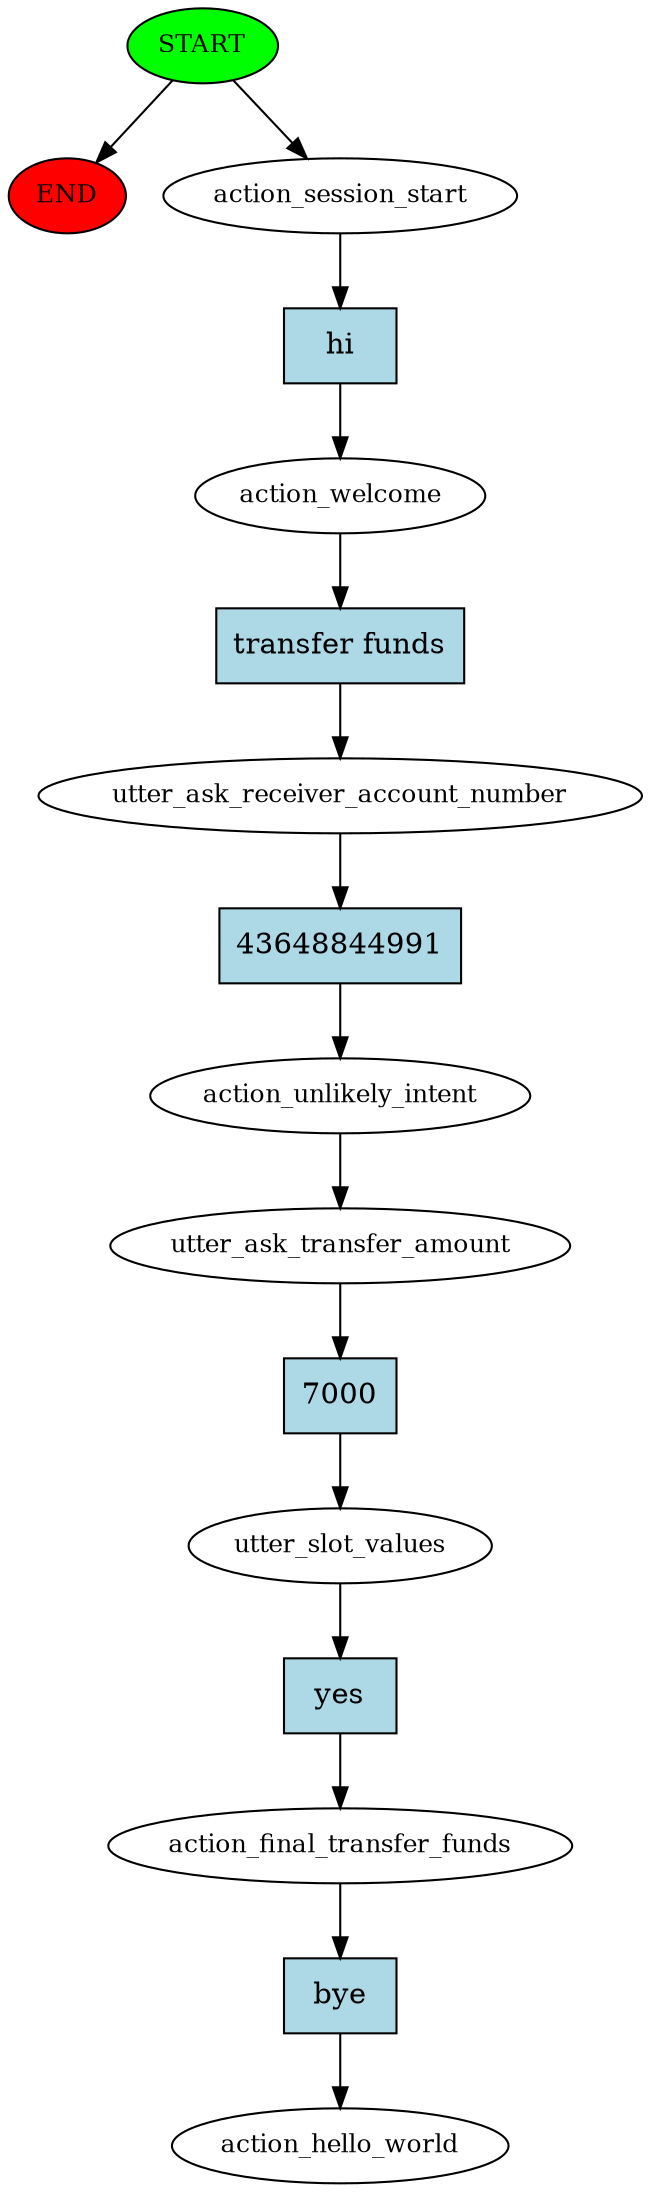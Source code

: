 digraph  {
0 [class="start active", fillcolor=green, fontsize=12, label=START, style=filled];
"-1" [class=end, fillcolor=red, fontsize=12, label=END, style=filled];
1 [class=active, fontsize=12, label=action_session_start];
2 [class=active, fontsize=12, label=action_welcome];
3 [class=active, fontsize=12, label=utter_ask_receiver_account_number];
4 [class=active, fontsize=12, label=action_unlikely_intent];
5 [class=active, fontsize=12, label=utter_ask_transfer_amount];
6 [class=active, fontsize=12, label=utter_slot_values];
7 [class=active, fontsize=12, label=action_final_transfer_funds];
8 [class="dashed active", fontsize=12, label=action_hello_world];
9 [class="intent active", fillcolor=lightblue, label=hi, shape=rect, style=filled];
10 [class="intent active", fillcolor=lightblue, label="transfer funds", shape=rect, style=filled];
11 [class="intent active", fillcolor=lightblue, label=43648844991, shape=rect, style=filled];
12 [class="intent active", fillcolor=lightblue, label=7000, shape=rect, style=filled];
13 [class="intent active", fillcolor=lightblue, label=yes, shape=rect, style=filled];
14 [class="intent active", fillcolor=lightblue, label=bye, shape=rect, style=filled];
0 -> "-1"  [class="", key=NONE, label=""];
0 -> 1  [class=active, key=NONE, label=""];
1 -> 9  [class=active, key=0];
2 -> 10  [class=active, key=0];
3 -> 11  [class=active, key=0];
4 -> 5  [class=active, key=NONE, label=""];
5 -> 12  [class=active, key=0];
6 -> 13  [class=active, key=0];
7 -> 14  [class=active, key=0];
9 -> 2  [class=active, key=0];
10 -> 3  [class=active, key=0];
11 -> 4  [class=active, key=0];
12 -> 6  [class=active, key=0];
13 -> 7  [class=active, key=0];
14 -> 8  [class=active, key=0];
}
